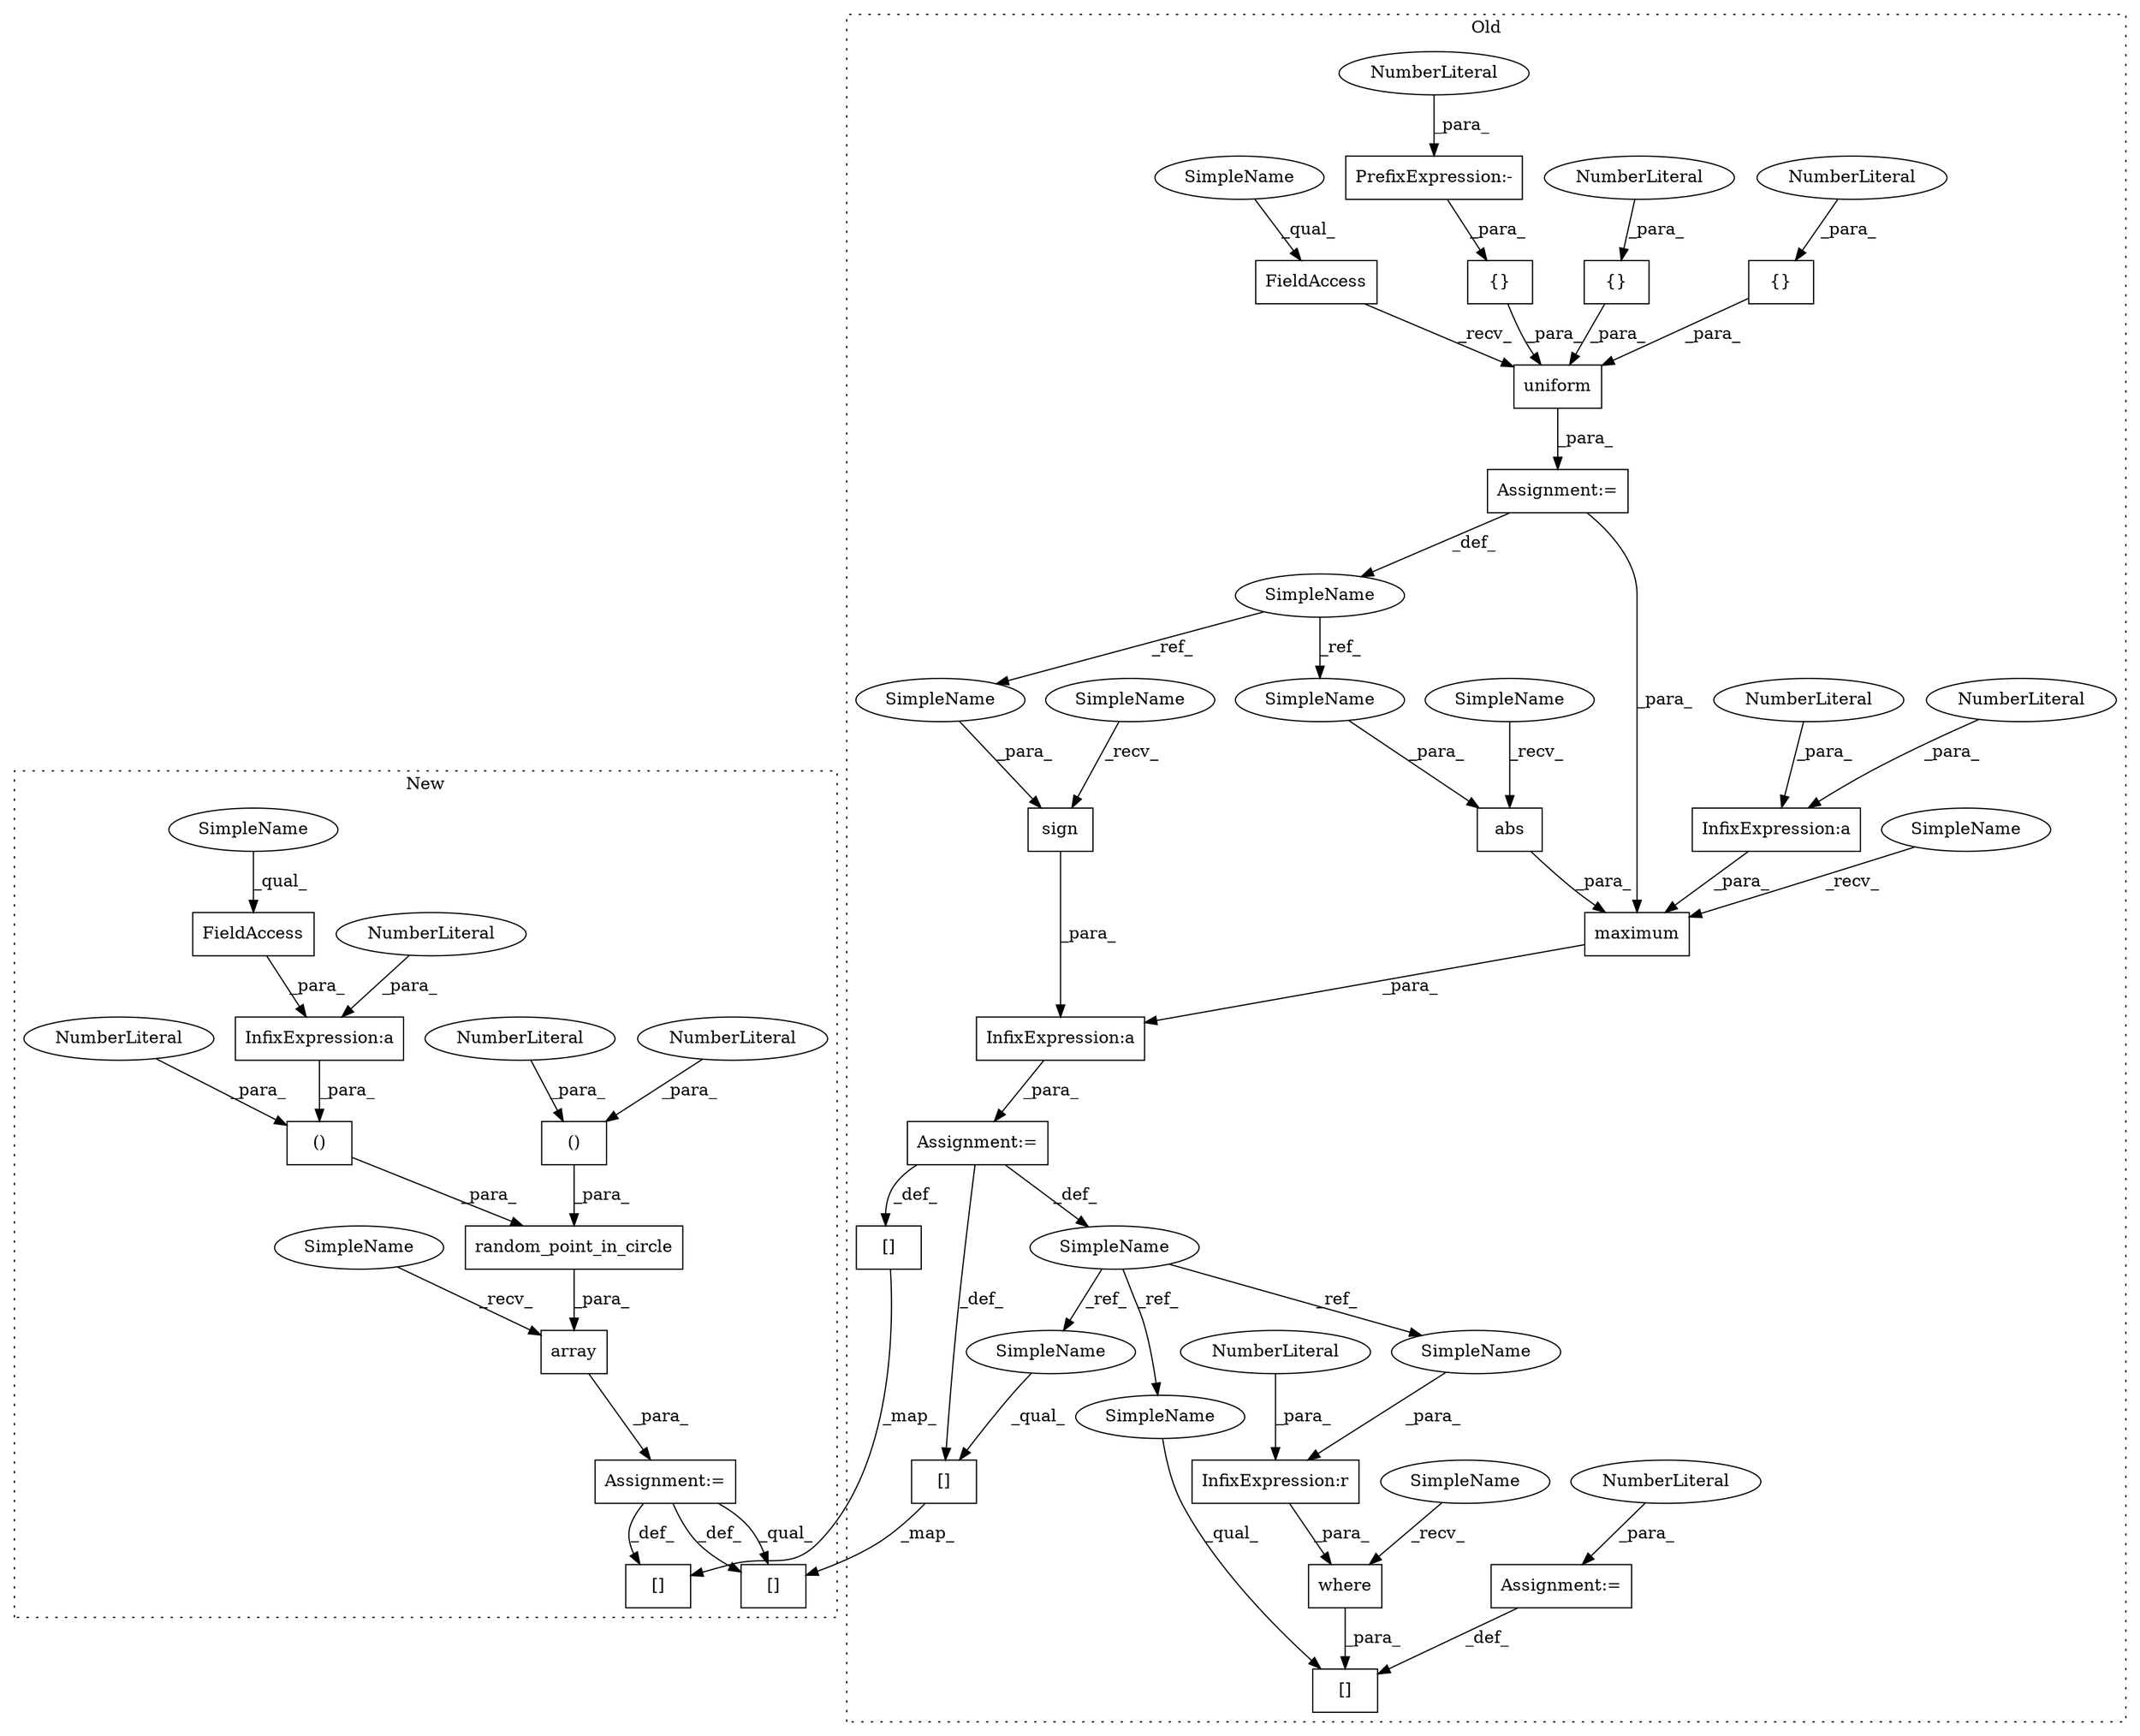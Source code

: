 digraph G {
subgraph cluster0 {
1 [label="{}" a="4" s="4573,4575" l="1,1" shape="box"];
4 [label="[]" a="2" s="4743,4764" l="5,1" shape="box"];
8 [label="InfixExpression:a" a="27" s="4657" l="3" shape="box"];
9 [label="InfixExpression:a" a="27" s="4617" l="3" shape="box"];
10 [label="NumberLiteral" a="34" s="4656" l="1" shape="ellipse"];
11 [label="NumberLiteral" a="34" s="4660" l="1" shape="ellipse"];
12 [label="[]" a="2" s="4669,4708" l="11,1" shape="box"];
14 [label="{}" a="4" s="4558,4562" l="1,1" shape="box"];
15 [label="NumberLiteral" a="34" s="4574" l="1" shape="ellipse"];
16 [label="NumberLiteral" a="34" s="4559" l="3" shape="ellipse"];
19 [label="{}" a="4" s="4540,4545" l="1,1" shape="box"];
21 [label="sign" a="32" s="4601,4616" l="5,1" shape="box"];
22 [label="where" a="32" s="4686,4707" l="6,1" shape="box"];
23 [label="SimpleName" a="42" s="4497" l="10" shape="ellipse"];
24 [label="abs" a="32" s="4640,4654" l="4,1" shape="box"];
25 [label="uniform" a="32" s="4521,4576" l="8,1" shape="box"];
26 [label="InfixExpression:r" a="27" s="4702" l="4" shape="box"];
27 [label="NumberLiteral" a="34" s="4706" l="1" shape="ellipse"];
30 [label="FieldAccess" a="22" s="4508" l="12" shape="box"];
31 [label="maximum" a="32" s="4626,4661" l="8,1" shape="box"];
32 [label="SimpleName" a="42" s="4583" l="10" shape="ellipse"];
33 [label="Assignment:=" a="7" s="4709" l="1" shape="box"];
34 [label="NumberLiteral" a="34" s="4710" l="3" shape="ellipse"];
35 [label="Assignment:=" a="7" s="4593" l="1" shape="box"];
36 [label="Assignment:=" a="7" s="4507" l="1" shape="box"];
37 [label="PrefixExpression:-" a="38" s="4541" l="1" shape="box"];
38 [label="NumberLiteral" a="34" s="4542" l="3" shape="ellipse"];
41 [label="[]" a="2" s="4719,4731" l="11,1" shape="box"];
42 [label="SimpleName" a="42" s="4634" l="5" shape="ellipse"];
43 [label="SimpleName" a="42" s="4508" l="5" shape="ellipse"];
44 [label="SimpleName" a="42" s="4680" l="5" shape="ellipse"];
45 [label="SimpleName" a="42" s="4620" l="5" shape="ellipse"];
46 [label="SimpleName" a="42" s="4595" l="5" shape="ellipse"];
47 [label="SimpleName" a="42" s="4644" l="10" shape="ellipse"];
48 [label="SimpleName" a="42" s="4606" l="10" shape="ellipse"];
49 [label="SimpleName" a="42" s="4669" l="10" shape="ellipse"];
50 [label="SimpleName" a="42" s="4719" l="10" shape="ellipse"];
51 [label="SimpleName" a="42" s="4692" l="10" shape="ellipse"];
label = "Old";
style="dotted";
}
subgraph cluster1 {
2 [label="random_point_in_circle" a="32" s="4603,4685" l="28,2" shape="box"];
3 [label="[]" a="2" s="4723,4744" l="5,1" shape="box"];
5 [label="()" a="106" s="4631" l="28" shape="box"];
6 [label="InfixExpression:a" a="27" s="4647" l="3" shape="box"];
7 [label="()" a="106" s="4666" l="19" shape="box"];
13 [label="NumberLiteral" a="34" s="4646" l="1" shape="ellipse"];
17 [label="NumberLiteral" a="34" s="4666" l="3" shape="ellipse"];
18 [label="NumberLiteral" a="34" s="4631" l="1" shape="ellipse"];
20 [label="NumberLiteral" a="34" s="4682" l="3" shape="ellipse"];
28 [label="array" a="32" s="4597,4687" l="6,1" shape="box"];
29 [label="FieldAccess" a="22" s="4650" l="8" shape="box"];
39 [label="Assignment:=" a="7" s="4590" l="1" shape="box"];
40 [label="[]" a="2" s="4694,4711" l="16,1" shape="box"];
52 [label="SimpleName" a="42" s="4650" l="5" shape="ellipse"];
53 [label="SimpleName" a="42" s="4591" l="5" shape="ellipse"];
label = "New";
style="dotted";
}
1 -> 25 [label="_para_"];
2 -> 28 [label="_para_"];
4 -> 3 [label="_map_"];
5 -> 2 [label="_para_"];
6 -> 5 [label="_para_"];
7 -> 2 [label="_para_"];
8 -> 31 [label="_para_"];
9 -> 35 [label="_para_"];
10 -> 8 [label="_para_"];
11 -> 8 [label="_para_"];
13 -> 6 [label="_para_"];
14 -> 25 [label="_para_"];
15 -> 1 [label="_para_"];
16 -> 14 [label="_para_"];
17 -> 7 [label="_para_"];
18 -> 5 [label="_para_"];
19 -> 25 [label="_para_"];
20 -> 7 [label="_para_"];
21 -> 9 [label="_para_"];
22 -> 12 [label="_para_"];
23 -> 48 [label="_ref_"];
23 -> 47 [label="_ref_"];
24 -> 31 [label="_para_"];
25 -> 36 [label="_para_"];
26 -> 22 [label="_para_"];
27 -> 26 [label="_para_"];
28 -> 39 [label="_para_"];
29 -> 6 [label="_para_"];
30 -> 25 [label="_recv_"];
31 -> 9 [label="_para_"];
32 -> 49 [label="_ref_"];
32 -> 50 [label="_ref_"];
32 -> 51 [label="_ref_"];
33 -> 12 [label="_def_"];
34 -> 33 [label="_para_"];
35 -> 32 [label="_def_"];
35 -> 41 [label="_def_"];
35 -> 4 [label="_def_"];
36 -> 23 [label="_def_"];
36 -> 31 [label="_para_"];
37 -> 19 [label="_para_"];
38 -> 37 [label="_para_"];
39 -> 40 [label="_qual_"];
39 -> 3 [label="_def_"];
39 -> 40 [label="_def_"];
41 -> 40 [label="_map_"];
42 -> 24 [label="_recv_"];
43 -> 30 [label="_qual_"];
44 -> 22 [label="_recv_"];
45 -> 31 [label="_recv_"];
46 -> 21 [label="_recv_"];
47 -> 24 [label="_para_"];
48 -> 21 [label="_para_"];
49 -> 12 [label="_qual_"];
50 -> 41 [label="_qual_"];
51 -> 26 [label="_para_"];
52 -> 29 [label="_qual_"];
53 -> 28 [label="_recv_"];
}